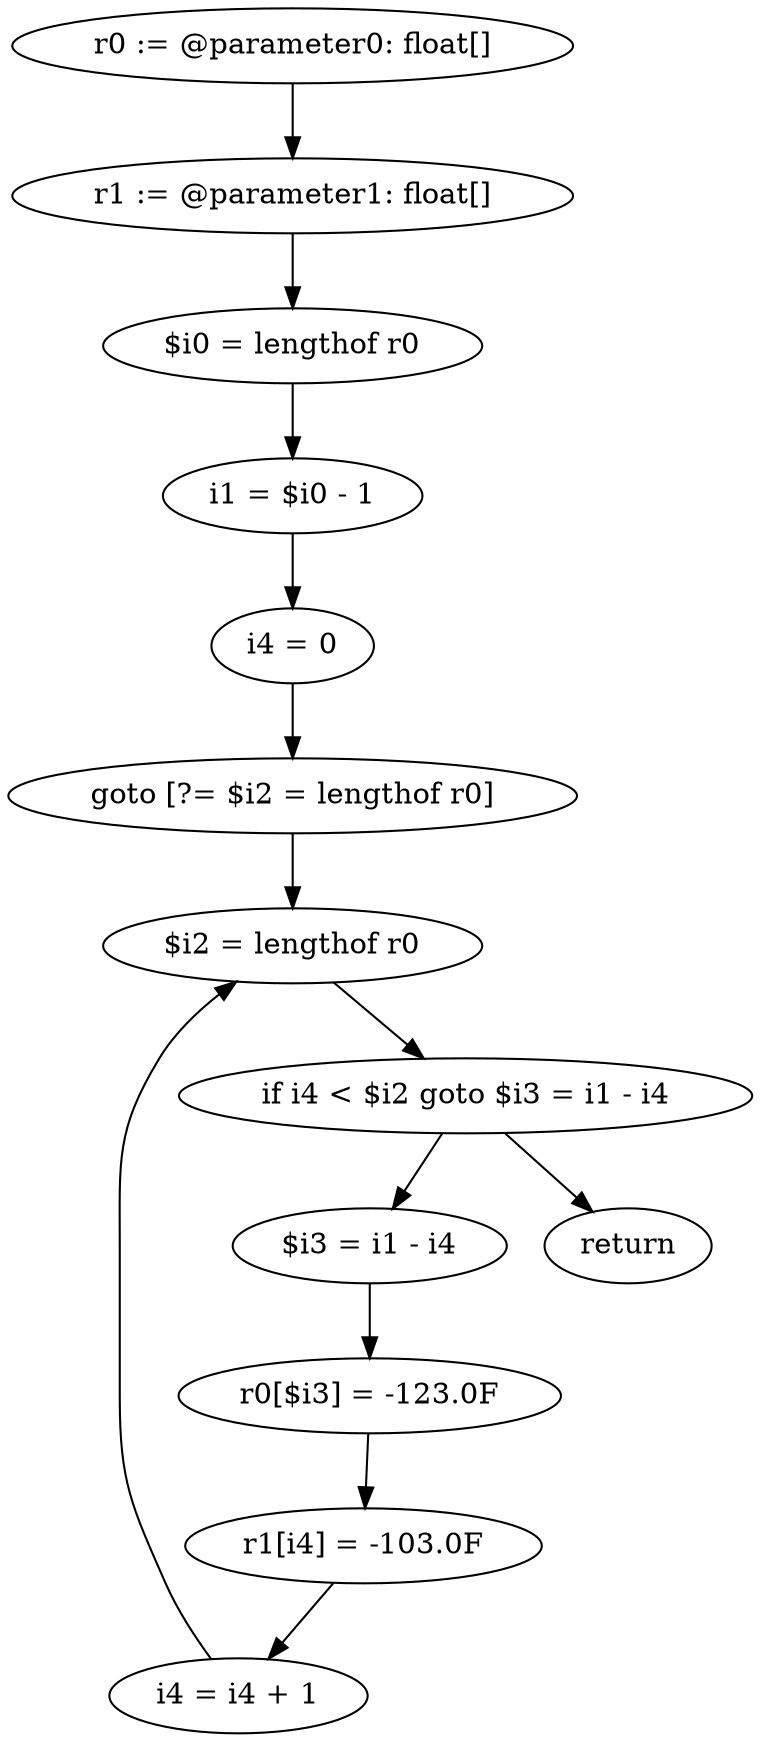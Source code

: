 digraph "unitGraph" {
    "r0 := @parameter0: float[]"
    "r1 := @parameter1: float[]"
    "$i0 = lengthof r0"
    "i1 = $i0 - 1"
    "i4 = 0"
    "goto [?= $i2 = lengthof r0]"
    "$i3 = i1 - i4"
    "r0[$i3] = -123.0F"
    "r1[i4] = -103.0F"
    "i4 = i4 + 1"
    "$i2 = lengthof r0"
    "if i4 < $i2 goto $i3 = i1 - i4"
    "return"
    "r0 := @parameter0: float[]"->"r1 := @parameter1: float[]";
    "r1 := @parameter1: float[]"->"$i0 = lengthof r0";
    "$i0 = lengthof r0"->"i1 = $i0 - 1";
    "i1 = $i0 - 1"->"i4 = 0";
    "i4 = 0"->"goto [?= $i2 = lengthof r0]";
    "goto [?= $i2 = lengthof r0]"->"$i2 = lengthof r0";
    "$i3 = i1 - i4"->"r0[$i3] = -123.0F";
    "r0[$i3] = -123.0F"->"r1[i4] = -103.0F";
    "r1[i4] = -103.0F"->"i4 = i4 + 1";
    "i4 = i4 + 1"->"$i2 = lengthof r0";
    "$i2 = lengthof r0"->"if i4 < $i2 goto $i3 = i1 - i4";
    "if i4 < $i2 goto $i3 = i1 - i4"->"return";
    "if i4 < $i2 goto $i3 = i1 - i4"->"$i3 = i1 - i4";
}
